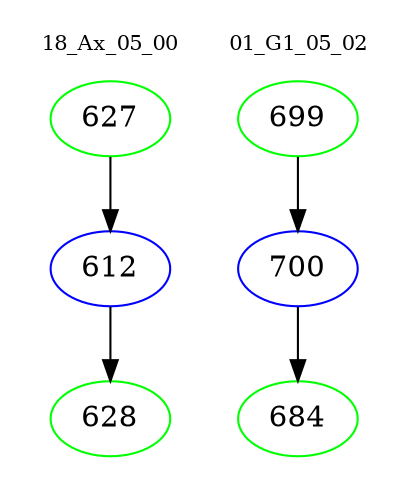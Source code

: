 digraph{
subgraph cluster_0 {
color = white
label = "18_Ax_05_00";
fontsize=10;
T0_627 [label="627", color="green"]
T0_627 -> T0_612 [color="black"]
T0_612 [label="612", color="blue"]
T0_612 -> T0_628 [color="black"]
T0_628 [label="628", color="green"]
}
subgraph cluster_1 {
color = white
label = "01_G1_05_02";
fontsize=10;
T1_699 [label="699", color="green"]
T1_699 -> T1_700 [color="black"]
T1_700 [label="700", color="blue"]
T1_700 -> T1_684 [color="black"]
T1_684 [label="684", color="green"]
}
}
